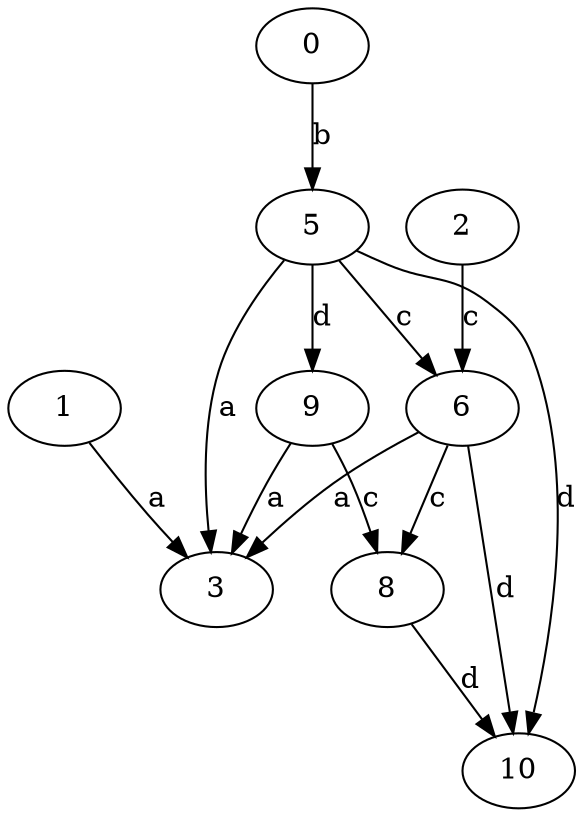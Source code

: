 strict digraph  {
1;
2;
3;
5;
6;
8;
9;
0;
10;
1 -> 3  [label=a];
2 -> 6  [label=c];
5 -> 3  [label=a];
5 -> 6  [label=c];
5 -> 9  [label=d];
5 -> 10  [label=d];
6 -> 3  [label=a];
6 -> 8  [label=c];
6 -> 10  [label=d];
8 -> 10  [label=d];
9 -> 3  [label=a];
9 -> 8  [label=c];
0 -> 5  [label=b];
}
